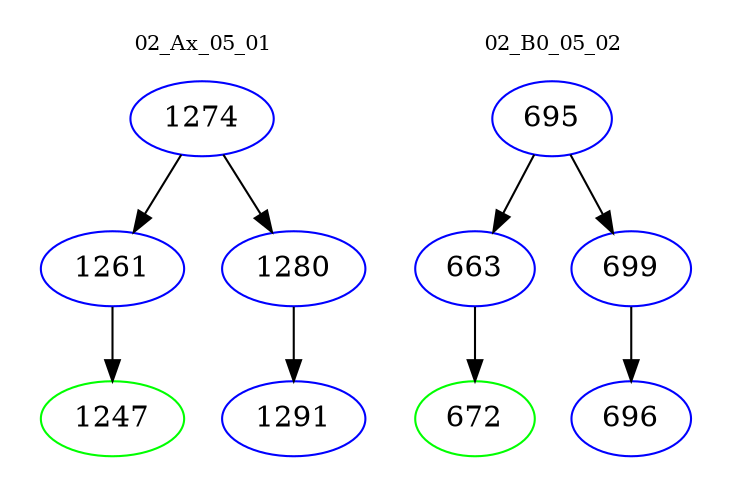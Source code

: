 digraph{
subgraph cluster_0 {
color = white
label = "02_Ax_05_01";
fontsize=10;
T0_1274 [label="1274", color="blue"]
T0_1274 -> T0_1261 [color="black"]
T0_1261 [label="1261", color="blue"]
T0_1261 -> T0_1247 [color="black"]
T0_1247 [label="1247", color="green"]
T0_1274 -> T0_1280 [color="black"]
T0_1280 [label="1280", color="blue"]
T0_1280 -> T0_1291 [color="black"]
T0_1291 [label="1291", color="blue"]
}
subgraph cluster_1 {
color = white
label = "02_B0_05_02";
fontsize=10;
T1_695 [label="695", color="blue"]
T1_695 -> T1_663 [color="black"]
T1_663 [label="663", color="blue"]
T1_663 -> T1_672 [color="black"]
T1_672 [label="672", color="green"]
T1_695 -> T1_699 [color="black"]
T1_699 [label="699", color="blue"]
T1_699 -> T1_696 [color="black"]
T1_696 [label="696", color="blue"]
}
}
